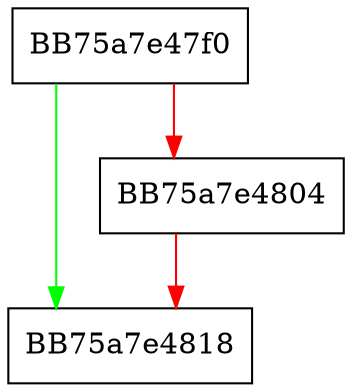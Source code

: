 digraph amsiresultcache_cleanup_module {
  node [shape="box"];
  graph [splines=ortho];
  BB75a7e47f0 -> BB75a7e4818 [color="green"];
  BB75a7e47f0 -> BB75a7e4804 [color="red"];
  BB75a7e4804 -> BB75a7e4818 [color="red"];
}